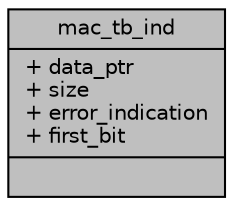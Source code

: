 digraph "mac_tb_ind"
{
 // LATEX_PDF_SIZE
  edge [fontname="Helvetica",fontsize="10",labelfontname="Helvetica",labelfontsize="10"];
  node [fontname="Helvetica",fontsize="10",shape=record];
  Node1 [label="{mac_tb_ind\n|+ data_ptr\l+ size\l+ error_indication\l+ first_bit\l|}",height=0.2,width=0.4,color="black", fillcolor="grey75", style="filled", fontcolor="black",tooltip=" "];
}
